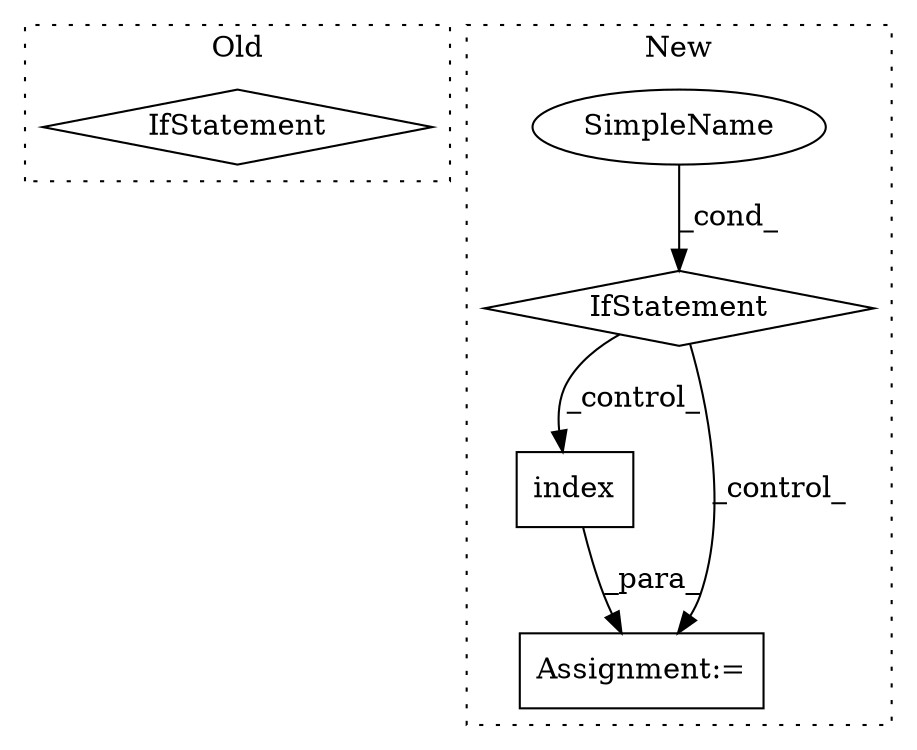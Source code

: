digraph G {
subgraph cluster0 {
1 [label="IfStatement" a="25" s="17677,17784" l="4,2" shape="diamond"];
label = "Old";
style="dotted";
}
subgraph cluster1 {
2 [label="index" a="32" s="18071,18090" l="6,1" shape="box"];
3 [label="Assignment:=" a="7" s="18048" l="1" shape="box"];
4 [label="IfStatement" a="25" s="17814,17865" l="16,2" shape="diamond"];
5 [label="SimpleName" a="42" s="" l="" shape="ellipse"];
label = "New";
style="dotted";
}
2 -> 3 [label="_para_"];
4 -> 3 [label="_control_"];
4 -> 2 [label="_control_"];
5 -> 4 [label="_cond_"];
}